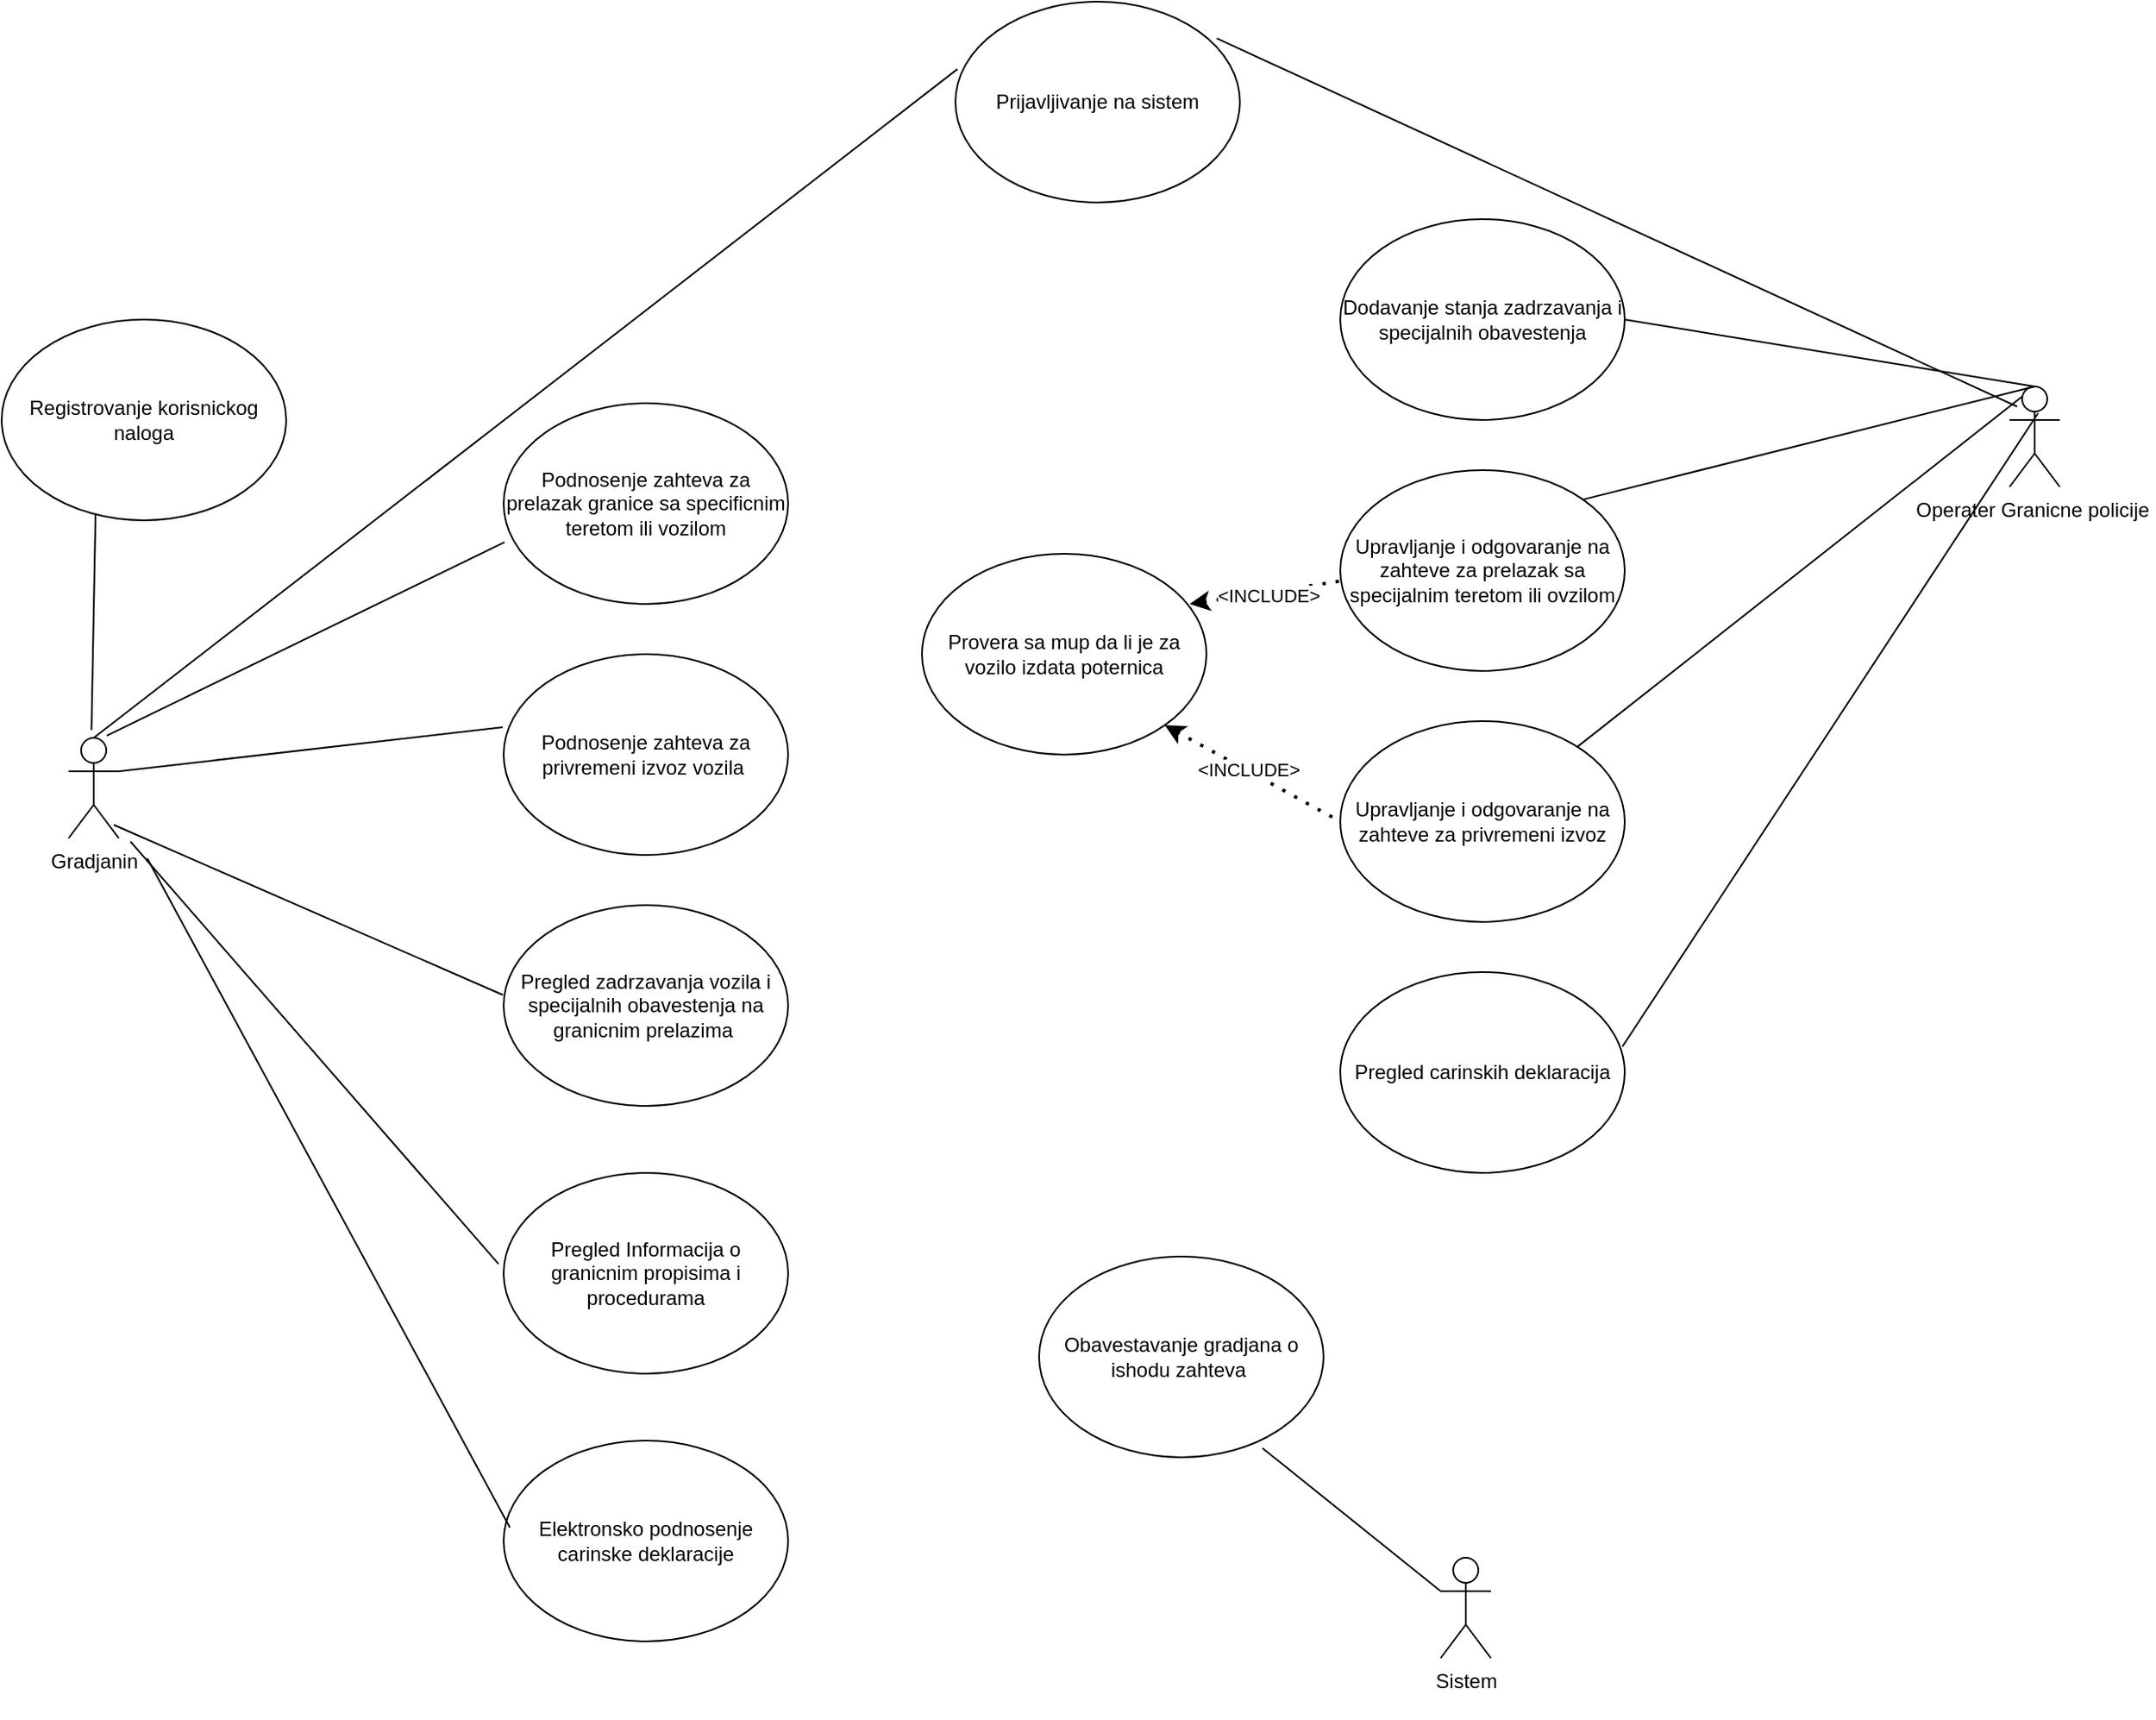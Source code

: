 <mxfile version="24.2.2" type="device">
  <diagram name="Page-1" id="OHJ2rtRn3eGb4zYdda0O">
    <mxGraphModel dx="2924" dy="3332" grid="1" gridSize="10" guides="1" tooltips="1" connect="1" arrows="1" fold="1" page="1" pageScale="1" pageWidth="850" pageHeight="1100" math="0" shadow="0">
      <root>
        <mxCell id="0" />
        <mxCell id="1" parent="0" />
        <mxCell id="GGwjf5_lbYx24LlGWN29-2" value="Gradjanin&lt;div&gt;&lt;br&gt;&lt;/div&gt;" style="shape=umlActor;verticalLabelPosition=bottom;verticalAlign=top;html=1;" parent="1" vertex="1">
          <mxGeometry x="-110" y="-740" width="30" height="60" as="geometry" />
        </mxCell>
        <mxCell id="GGwjf5_lbYx24LlGWN29-3" value="Operater Granicne policije&amp;nbsp;" style="shape=umlActor;verticalLabelPosition=bottom;verticalAlign=top;html=1;" parent="1" vertex="1">
          <mxGeometry x="1050" y="-950" width="30" height="60" as="geometry" />
        </mxCell>
        <mxCell id="GGwjf5_lbYx24LlGWN29-7" value="Podnosenje zahteva za prelazak granice sa specificnim teretom ili vozilom" style="ellipse;whiteSpace=wrap;html=1;" parent="1" vertex="1">
          <mxGeometry x="150" y="-940" width="170" height="120" as="geometry" />
        </mxCell>
        <mxCell id="GGwjf5_lbYx24LlGWN29-9" value="" style="endArrow=none;html=1;rounded=0;entryX=0.003;entryY=0.692;entryDx=0;entryDy=0;entryPerimeter=0;exitX=0.761;exitY=-0.022;exitDx=0;exitDy=0;exitPerimeter=0;" parent="1" source="GGwjf5_lbYx24LlGWN29-2" target="GGwjf5_lbYx24LlGWN29-7" edge="1">
          <mxGeometry width="50" height="50" relative="1" as="geometry">
            <mxPoint x="400" y="-680" as="sourcePoint" />
            <mxPoint x="450" y="-730" as="targetPoint" />
          </mxGeometry>
        </mxCell>
        <mxCell id="GGwjf5_lbYx24LlGWN29-12" value="Podnosenje zahteva za privremeni izvoz vozila&amp;nbsp;" style="ellipse;whiteSpace=wrap;html=1;" parent="1" vertex="1">
          <mxGeometry x="150" y="-790" width="170" height="120" as="geometry" />
        </mxCell>
        <mxCell id="GGwjf5_lbYx24LlGWN29-13" value="" style="endArrow=none;html=1;rounded=0;entryX=-0.003;entryY=0.364;entryDx=0;entryDy=0;entryPerimeter=0;exitX=1;exitY=0.333;exitDx=0;exitDy=0;exitPerimeter=0;" parent="1" source="GGwjf5_lbYx24LlGWN29-2" target="GGwjf5_lbYx24LlGWN29-12" edge="1">
          <mxGeometry width="50" height="50" relative="1" as="geometry">
            <mxPoint x="83" y="-741" as="sourcePoint" />
            <mxPoint x="161" y="-817" as="targetPoint" />
          </mxGeometry>
        </mxCell>
        <mxCell id="GGwjf5_lbYx24LlGWN29-14" value="Prijavljivanje na sistem" style="ellipse;whiteSpace=wrap;html=1;" parent="1" vertex="1">
          <mxGeometry x="420" y="-1180" width="170" height="120" as="geometry" />
        </mxCell>
        <mxCell id="GGwjf5_lbYx24LlGWN29-15" value="" style="endArrow=none;html=1;rounded=0;entryX=0.007;entryY=0.336;entryDx=0;entryDy=0;entryPerimeter=0;exitX=0.5;exitY=0;exitDx=0;exitDy=0;exitPerimeter=0;" parent="1" source="GGwjf5_lbYx24LlGWN29-2" target="GGwjf5_lbYx24LlGWN29-14" edge="1">
          <mxGeometry width="50" height="50" relative="1" as="geometry">
            <mxPoint x="93" y="-731" as="sourcePoint" />
            <mxPoint x="349" y="-706" as="targetPoint" />
          </mxGeometry>
        </mxCell>
        <mxCell id="GGwjf5_lbYx24LlGWN29-16" value="" style="endArrow=none;html=1;rounded=0;entryX=0.919;entryY=0.183;entryDx=0;entryDy=0;entryPerimeter=0;exitX=0.15;exitY=0.2;exitDx=0;exitDy=0;exitPerimeter=0;" parent="1" source="GGwjf5_lbYx24LlGWN29-3" target="GGwjf5_lbYx24LlGWN29-14" edge="1">
          <mxGeometry width="50" height="50" relative="1" as="geometry">
            <mxPoint x="103" y="-721" as="sourcePoint" />
            <mxPoint x="351" y="-560" as="targetPoint" />
          </mxGeometry>
        </mxCell>
        <mxCell id="GGwjf5_lbYx24LlGWN29-19" value="Upravljanje i odgovaranje na zahteve za prelazak sa specijalnim teretom ili ovzilom" style="ellipse;whiteSpace=wrap;html=1;" parent="1" vertex="1">
          <mxGeometry x="650" y="-900" width="170" height="120" as="geometry" />
        </mxCell>
        <mxCell id="GGwjf5_lbYx24LlGWN29-20" value="" style="endArrow=none;html=1;rounded=0;entryX=1;entryY=0;entryDx=0;entryDy=0;exitX=0.5;exitY=0;exitDx=0;exitDy=0;exitPerimeter=0;" parent="1" source="GGwjf5_lbYx24LlGWN29-3" target="GGwjf5_lbYx24LlGWN29-19" edge="1">
          <mxGeometry width="50" height="50" relative="1" as="geometry">
            <mxPoint x="956" y="-730" as="sourcePoint" />
            <mxPoint x="506" y="-578" as="targetPoint" />
          </mxGeometry>
        </mxCell>
        <mxCell id="GGwjf5_lbYx24LlGWN29-21" value="Upravljanje i odgovaranje na zahteve za privremeni izvoz" style="ellipse;whiteSpace=wrap;html=1;" parent="1" vertex="1">
          <mxGeometry x="650" y="-750" width="170" height="120" as="geometry" />
        </mxCell>
        <mxCell id="GGwjf5_lbYx24LlGWN29-22" value="" style="endArrow=none;html=1;rounded=0;exitX=0.25;exitY=0.1;exitDx=0;exitDy=0;exitPerimeter=0;" parent="1" source="GGwjf5_lbYx24LlGWN29-3" target="GGwjf5_lbYx24LlGWN29-21" edge="1">
          <mxGeometry width="50" height="50" relative="1" as="geometry">
            <mxPoint x="935" y="-610" as="sourcePoint" />
            <mxPoint x="486" y="-448" as="targetPoint" />
          </mxGeometry>
        </mxCell>
        <mxCell id="GGwjf5_lbYx24LlGWN29-24" value="Registrovanje korisnickog naloga" style="ellipse;whiteSpace=wrap;html=1;" parent="1" vertex="1">
          <mxGeometry x="-150" y="-990" width="170" height="120" as="geometry" />
        </mxCell>
        <mxCell id="GGwjf5_lbYx24LlGWN29-25" value="" style="endArrow=none;html=1;rounded=0;entryX=0.33;entryY=0.968;entryDx=0;entryDy=0;exitX=0.456;exitY=-0.078;exitDx=0;exitDy=0;exitPerimeter=0;entryPerimeter=0;" parent="1" source="GGwjf5_lbYx24LlGWN29-2" target="GGwjf5_lbYx24LlGWN29-24" edge="1">
          <mxGeometry width="50" height="50" relative="1" as="geometry">
            <mxPoint x="555" y="-860" as="sourcePoint" />
            <mxPoint x="106" y="-698" as="targetPoint" />
          </mxGeometry>
        </mxCell>
        <mxCell id="GGwjf5_lbYx24LlGWN29-26" value="Pregled zadrzavanja vozila i specijalnih obavestenja na granicnim prelazima&amp;nbsp;" style="ellipse;whiteSpace=wrap;html=1;" parent="1" vertex="1">
          <mxGeometry x="150" y="-640" width="170" height="120" as="geometry" />
        </mxCell>
        <mxCell id="GGwjf5_lbYx24LlGWN29-27" value="" style="endArrow=none;html=1;rounded=0;entryX=-0.003;entryY=0.447;entryDx=0;entryDy=0;entryPerimeter=0;exitX=0.9;exitY=0.867;exitDx=0;exitDy=0;exitPerimeter=0;" parent="1" source="GGwjf5_lbYx24LlGWN29-2" target="GGwjf5_lbYx24LlGWN29-26" edge="1">
          <mxGeometry width="50" height="50" relative="1" as="geometry">
            <mxPoint x="103" y="-721" as="sourcePoint" />
            <mxPoint x="351" y="-530" as="targetPoint" />
          </mxGeometry>
        </mxCell>
        <mxCell id="GGwjf5_lbYx24LlGWN29-28" value="Dodavanje stanja zadrzavanja i specijalnih obavestenja" style="ellipse;whiteSpace=wrap;html=1;" parent="1" vertex="1">
          <mxGeometry x="650" y="-1050" width="170" height="120" as="geometry" />
        </mxCell>
        <mxCell id="GGwjf5_lbYx24LlGWN29-29" value="" style="endArrow=none;html=1;rounded=0;entryX=1;entryY=0.5;entryDx=0;entryDy=0;exitX=0.5;exitY=0;exitDx=0;exitDy=0;exitPerimeter=0;" parent="1" source="GGwjf5_lbYx24LlGWN29-3" target="GGwjf5_lbYx24LlGWN29-28" edge="1">
          <mxGeometry width="50" height="50" relative="1" as="geometry">
            <mxPoint x="955" y="-718" as="sourcePoint" />
            <mxPoint x="506" y="-548" as="targetPoint" />
          </mxGeometry>
        </mxCell>
        <mxCell id="GGwjf5_lbYx24LlGWN29-30" value="Provera sa mup da li je za vozilo izdata poternica" style="ellipse;whiteSpace=wrap;html=1;" parent="1" vertex="1">
          <mxGeometry x="400" y="-850" width="170" height="120" as="geometry" />
        </mxCell>
        <mxCell id="GGwjf5_lbYx24LlGWN29-34" value="" style="endArrow=none;dashed=1;html=1;dashPattern=1 3;strokeWidth=2;rounded=0;exitX=1;exitY=1;exitDx=0;exitDy=0;entryX=0;entryY=0.5;entryDx=0;entryDy=0;curved=0;startArrow=classic;startFill=1;" parent="1" source="GGwjf5_lbYx24LlGWN29-30" target="GGwjf5_lbYx24LlGWN29-21" edge="1">
          <mxGeometry width="50" height="50" relative="1" as="geometry">
            <mxPoint x="550" y="-830" as="sourcePoint" />
            <mxPoint x="687" y="-936" as="targetPoint" />
          </mxGeometry>
        </mxCell>
        <mxCell id="GGwjf5_lbYx24LlGWN29-36" value="&amp;lt;INCLUDE&amp;gt;" style="edgeLabel;html=1;align=center;verticalAlign=middle;resizable=0;points=[];" parent="GGwjf5_lbYx24LlGWN29-34" vertex="1" connectable="0">
          <mxGeometry x="-0.053" y="1" relative="1" as="geometry">
            <mxPoint as="offset" />
          </mxGeometry>
        </mxCell>
        <mxCell id="GGwjf5_lbYx24LlGWN29-35" value="" style="endArrow=none;dashed=1;html=1;dashPattern=1 3;strokeWidth=2;rounded=0;exitX=0.824;exitY=0.083;exitDx=0;exitDy=0;exitPerimeter=0;entryX=0.007;entryY=0.551;entryDx=0;entryDy=0;entryPerimeter=0;startArrow=classic;startFill=1;" parent="1" target="GGwjf5_lbYx24LlGWN29-19" edge="1">
          <mxGeometry width="50" height="50" relative="1" as="geometry">
            <mxPoint x="560" y="-820" as="sourcePoint" />
            <mxPoint x="697" y="-926" as="targetPoint" />
          </mxGeometry>
        </mxCell>
        <mxCell id="GGwjf5_lbYx24LlGWN29-37" value="&amp;lt;INCLUDE&amp;gt;" style="edgeLabel;html=1;align=center;verticalAlign=middle;resizable=0;points=[];" parent="GGwjf5_lbYx24LlGWN29-35" vertex="1" connectable="0">
          <mxGeometry x="0.008" y="-2" relative="1" as="geometry">
            <mxPoint as="offset" />
          </mxGeometry>
        </mxCell>
        <mxCell id="GGwjf5_lbYx24LlGWN29-39" value="Pregled&amp;nbsp;Informacija o granicnim propisima i procedurama" style="ellipse;whiteSpace=wrap;html=1;" parent="1" vertex="1">
          <mxGeometry x="150" y="-480" width="170" height="120" as="geometry" />
        </mxCell>
        <mxCell id="GGwjf5_lbYx24LlGWN29-40" value="" style="endArrow=none;html=1;rounded=0;entryX=-0.018;entryY=0.454;entryDx=0;entryDy=0;entryPerimeter=0;exitX=0.9;exitY=0.867;exitDx=0;exitDy=0;exitPerimeter=0;" parent="1" target="GGwjf5_lbYx24LlGWN29-39" edge="1">
          <mxGeometry width="50" height="50" relative="1" as="geometry">
            <mxPoint x="-73" y="-678" as="sourcePoint" />
            <mxPoint x="159" y="-576" as="targetPoint" />
          </mxGeometry>
        </mxCell>
        <mxCell id="GGwjf5_lbYx24LlGWN29-42" value="Elektronsko podnosenje carinske deklaracije" style="ellipse;whiteSpace=wrap;html=1;" parent="1" vertex="1">
          <mxGeometry x="150" y="-320" width="170" height="120" as="geometry" />
        </mxCell>
        <mxCell id="GGwjf5_lbYx24LlGWN29-43" value="" style="endArrow=none;html=1;rounded=0;entryX=0.022;entryY=0.433;entryDx=0;entryDy=0;entryPerimeter=0;exitX=0.9;exitY=0.867;exitDx=0;exitDy=0;exitPerimeter=0;" parent="1" target="GGwjf5_lbYx24LlGWN29-42" edge="1">
          <mxGeometry width="50" height="50" relative="1" as="geometry">
            <mxPoint x="-63" y="-668" as="sourcePoint" />
            <mxPoint x="157" y="-416" as="targetPoint" />
          </mxGeometry>
        </mxCell>
        <mxCell id="GGwjf5_lbYx24LlGWN29-44" value="Pregled carinskih deklaracija" style="ellipse;whiteSpace=wrap;html=1;" parent="1" vertex="1">
          <mxGeometry x="650" y="-600" width="170" height="120" as="geometry" />
        </mxCell>
        <mxCell id="GGwjf5_lbYx24LlGWN29-45" value="" style="endArrow=none;html=1;rounded=0;exitX=0.25;exitY=0.1;exitDx=0;exitDy=0;exitPerimeter=0;entryX=0.992;entryY=0.371;entryDx=0;entryDy=0;entryPerimeter=0;" parent="1" target="GGwjf5_lbYx24LlGWN29-44" edge="1">
          <mxGeometry width="50" height="50" relative="1" as="geometry">
            <mxPoint x="1067" y="-934" as="sourcePoint" />
            <mxPoint x="802" y="-725" as="targetPoint" />
          </mxGeometry>
        </mxCell>
        <mxCell id="rKMShVQMaQTTR0CVtVHr-1" value="Sistem&lt;div&gt;&lt;br&gt;&lt;/div&gt;" style="shape=umlActor;verticalLabelPosition=bottom;verticalAlign=top;html=1;" vertex="1" parent="1">
          <mxGeometry x="710" y="-250" width="30" height="60" as="geometry" />
        </mxCell>
        <mxCell id="rKMShVQMaQTTR0CVtVHr-2" value="Obavestavanje gradjana o ishodu zahteva&amp;nbsp;" style="ellipse;whiteSpace=wrap;html=1;" vertex="1" parent="1">
          <mxGeometry x="470" y="-430" width="170" height="120" as="geometry" />
        </mxCell>
        <mxCell id="rKMShVQMaQTTR0CVtVHr-3" value="" style="endArrow=none;html=1;rounded=0;entryX=0;entryY=0.333;entryDx=0;entryDy=0;entryPerimeter=0;exitX=0.785;exitY=0.954;exitDx=0;exitDy=0;exitPerimeter=0;" edge="1" parent="1" source="rKMShVQMaQTTR0CVtVHr-2" target="rKMShVQMaQTTR0CVtVHr-1">
          <mxGeometry width="50" height="50" relative="1" as="geometry">
            <mxPoint x="-63" y="-668" as="sourcePoint" />
            <mxPoint x="157" y="-416" as="targetPoint" />
          </mxGeometry>
        </mxCell>
      </root>
    </mxGraphModel>
  </diagram>
</mxfile>
